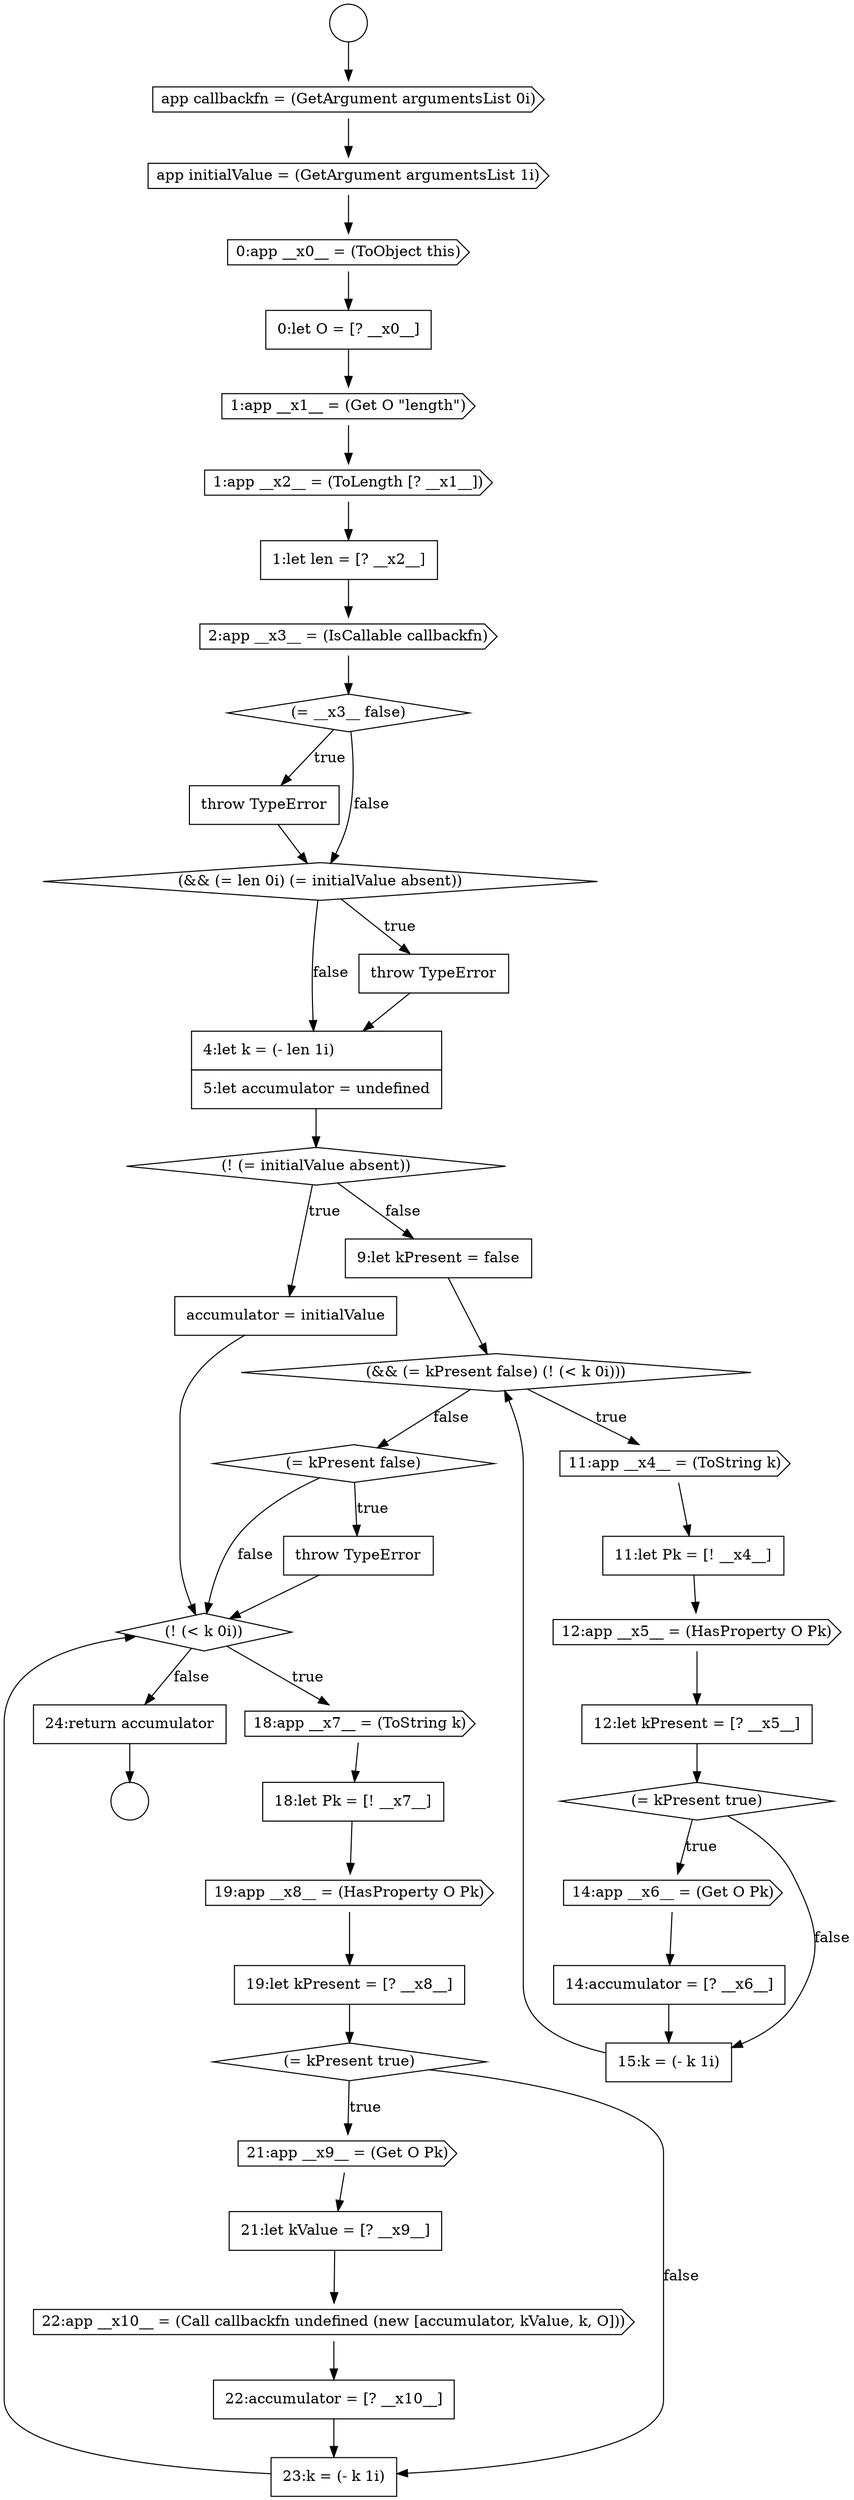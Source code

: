 digraph {
  node15353 [shape=diamond, label=<<font color="black">(! (&lt; k 0i))</font>> color="black" fillcolor="white" style=filled]
  node15338 [shape=none, margin=0, label=<<font color="black">
    <table border="0" cellborder="1" cellspacing="0" cellpadding="10">
      <tr><td align="left">4:let k = (- len 1i)</td></tr>
      <tr><td align="left">5:let accumulator = undefined</td></tr>
    </table>
  </font>> color="black" fillcolor="white" style=filled]
  node15330 [shape=cds, label=<<font color="black">1:app __x1__ = (Get O &quot;length&quot;)</font>> color="black" fillcolor="white" style=filled]
  node15334 [shape=diamond, label=<<font color="black">(= __x3__ false)</font>> color="black" fillcolor="white" style=filled]
  node15329 [shape=none, margin=0, label=<<font color="black">
    <table border="0" cellborder="1" cellspacing="0" cellpadding="10">
      <tr><td align="left">0:let O = [? __x0__]</td></tr>
    </table>
  </font>> color="black" fillcolor="white" style=filled]
  node15352 [shape=none, margin=0, label=<<font color="black">
    <table border="0" cellborder="1" cellspacing="0" cellpadding="10">
      <tr><td align="left">throw TypeError</td></tr>
    </table>
  </font>> color="black" fillcolor="white" style=filled]
  node15355 [shape=none, margin=0, label=<<font color="black">
    <table border="0" cellborder="1" cellspacing="0" cellpadding="10">
      <tr><td align="left">18:let Pk = [! __x7__]</td></tr>
    </table>
  </font>> color="black" fillcolor="white" style=filled]
  node15333 [shape=cds, label=<<font color="black">2:app __x3__ = (IsCallable callbackfn)</font>> color="black" fillcolor="white" style=filled]
  node15332 [shape=none, margin=0, label=<<font color="black">
    <table border="0" cellborder="1" cellspacing="0" cellpadding="10">
      <tr><td align="left">1:let len = [? __x2__]</td></tr>
    </table>
  </font>> color="black" fillcolor="white" style=filled]
  node15347 [shape=diamond, label=<<font color="black">(= kPresent true)</font>> color="black" fillcolor="white" style=filled]
  node15327 [shape=cds, label=<<font color="black">app initialValue = (GetArgument argumentsList 1i)</font>> color="black" fillcolor="white" style=filled]
  node15361 [shape=cds, label=<<font color="black">22:app __x10__ = (Call callbackfn undefined (new [accumulator, kValue, k, O]))</font>> color="black" fillcolor="white" style=filled]
  node15325 [shape=circle label=" " color="black" fillcolor="white" style=filled]
  node15346 [shape=none, margin=0, label=<<font color="black">
    <table border="0" cellborder="1" cellspacing="0" cellpadding="10">
      <tr><td align="left">12:let kPresent = [? __x5__]</td></tr>
    </table>
  </font>> color="black" fillcolor="white" style=filled]
  node15357 [shape=none, margin=0, label=<<font color="black">
    <table border="0" cellborder="1" cellspacing="0" cellpadding="10">
      <tr><td align="left">19:let kPresent = [? __x8__]</td></tr>
    </table>
  </font>> color="black" fillcolor="white" style=filled]
  node15331 [shape=cds, label=<<font color="black">1:app __x2__ = (ToLength [? __x1__])</font>> color="black" fillcolor="white" style=filled]
  node15335 [shape=none, margin=0, label=<<font color="black">
    <table border="0" cellborder="1" cellspacing="0" cellpadding="10">
      <tr><td align="left">throw TypeError</td></tr>
    </table>
  </font>> color="black" fillcolor="white" style=filled]
  node15342 [shape=diamond, label=<<font color="black">(&amp;&amp; (= kPresent false) (! (&lt; k 0i)))</font>> color="black" fillcolor="white" style=filled]
  node15328 [shape=cds, label=<<font color="black">0:app __x0__ = (ToObject this)</font>> color="black" fillcolor="white" style=filled]
  node15350 [shape=none, margin=0, label=<<font color="black">
    <table border="0" cellborder="1" cellspacing="0" cellpadding="10">
      <tr><td align="left">15:k = (- k 1i)</td></tr>
    </table>
  </font>> color="black" fillcolor="white" style=filled]
  node15360 [shape=none, margin=0, label=<<font color="black">
    <table border="0" cellborder="1" cellspacing="0" cellpadding="10">
      <tr><td align="left">21:let kValue = [? __x9__]</td></tr>
    </table>
  </font>> color="black" fillcolor="white" style=filled]
  node15343 [shape=cds, label=<<font color="black">11:app __x4__ = (ToString k)</font>> color="black" fillcolor="white" style=filled]
  node15345 [shape=cds, label=<<font color="black">12:app __x5__ = (HasProperty O Pk)</font>> color="black" fillcolor="white" style=filled]
  node15364 [shape=none, margin=0, label=<<font color="black">
    <table border="0" cellborder="1" cellspacing="0" cellpadding="10">
      <tr><td align="left">24:return accumulator</td></tr>
    </table>
  </font>> color="black" fillcolor="white" style=filled]
  node15339 [shape=diamond, label=<<font color="black">(! (= initialValue absent))</font>> color="black" fillcolor="white" style=filled]
  node15354 [shape=cds, label=<<font color="black">18:app __x7__ = (ToString k)</font>> color="black" fillcolor="white" style=filled]
  node15349 [shape=none, margin=0, label=<<font color="black">
    <table border="0" cellborder="1" cellspacing="0" cellpadding="10">
      <tr><td align="left">14:accumulator = [? __x6__]</td></tr>
    </table>
  </font>> color="black" fillcolor="white" style=filled]
  node15344 [shape=none, margin=0, label=<<font color="black">
    <table border="0" cellborder="1" cellspacing="0" cellpadding="10">
      <tr><td align="left">11:let Pk = [! __x4__]</td></tr>
    </table>
  </font>> color="black" fillcolor="white" style=filled]
  node15363 [shape=none, margin=0, label=<<font color="black">
    <table border="0" cellborder="1" cellspacing="0" cellpadding="10">
      <tr><td align="left">23:k = (- k 1i)</td></tr>
    </table>
  </font>> color="black" fillcolor="white" style=filled]
  node15348 [shape=cds, label=<<font color="black">14:app __x6__ = (Get O Pk)</font>> color="black" fillcolor="white" style=filled]
  node15326 [shape=cds, label=<<font color="black">app callbackfn = (GetArgument argumentsList 0i)</font>> color="black" fillcolor="white" style=filled]
  node15340 [shape=none, margin=0, label=<<font color="black">
    <table border="0" cellborder="1" cellspacing="0" cellpadding="10">
      <tr><td align="left">accumulator = initialValue</td></tr>
    </table>
  </font>> color="black" fillcolor="white" style=filled]
  node15341 [shape=none, margin=0, label=<<font color="black">
    <table border="0" cellborder="1" cellspacing="0" cellpadding="10">
      <tr><td align="left">9:let kPresent = false</td></tr>
    </table>
  </font>> color="black" fillcolor="white" style=filled]
  node15358 [shape=diamond, label=<<font color="black">(= kPresent true)</font>> color="black" fillcolor="white" style=filled]
  node15336 [shape=diamond, label=<<font color="black">(&amp;&amp; (= len 0i) (= initialValue absent))</font>> color="black" fillcolor="white" style=filled]
  node15351 [shape=diamond, label=<<font color="black">(= kPresent false)</font>> color="black" fillcolor="white" style=filled]
  node15362 [shape=none, margin=0, label=<<font color="black">
    <table border="0" cellborder="1" cellspacing="0" cellpadding="10">
      <tr><td align="left">22:accumulator = [? __x10__]</td></tr>
    </table>
  </font>> color="black" fillcolor="white" style=filled]
  node15337 [shape=none, margin=0, label=<<font color="black">
    <table border="0" cellborder="1" cellspacing="0" cellpadding="10">
      <tr><td align="left">throw TypeError</td></tr>
    </table>
  </font>> color="black" fillcolor="white" style=filled]
  node15356 [shape=cds, label=<<font color="black">19:app __x8__ = (HasProperty O Pk)</font>> color="black" fillcolor="white" style=filled]
  node15324 [shape=circle label=" " color="black" fillcolor="white" style=filled]
  node15359 [shape=cds, label=<<font color="black">21:app __x9__ = (Get O Pk)</font>> color="black" fillcolor="white" style=filled]
  node15345 -> node15346 [ color="black"]
  node15334 -> node15335 [label=<<font color="black">true</font>> color="black"]
  node15334 -> node15336 [label=<<font color="black">false</font>> color="black"]
  node15361 -> node15362 [ color="black"]
  node15362 -> node15363 [ color="black"]
  node15355 -> node15356 [ color="black"]
  node15351 -> node15352 [label=<<font color="black">true</font>> color="black"]
  node15351 -> node15353 [label=<<font color="black">false</font>> color="black"]
  node15353 -> node15354 [label=<<font color="black">true</font>> color="black"]
  node15353 -> node15364 [label=<<font color="black">false</font>> color="black"]
  node15327 -> node15328 [ color="black"]
  node15340 -> node15353 [ color="black"]
  node15331 -> node15332 [ color="black"]
  node15336 -> node15337 [label=<<font color="black">true</font>> color="black"]
  node15336 -> node15338 [label=<<font color="black">false</font>> color="black"]
  node15359 -> node15360 [ color="black"]
  node15326 -> node15327 [ color="black"]
  node15338 -> node15339 [ color="black"]
  node15347 -> node15348 [label=<<font color="black">true</font>> color="black"]
  node15347 -> node15350 [label=<<font color="black">false</font>> color="black"]
  node15330 -> node15331 [ color="black"]
  node15348 -> node15349 [ color="black"]
  node15346 -> node15347 [ color="black"]
  node15357 -> node15358 [ color="black"]
  node15352 -> node15353 [ color="black"]
  node15349 -> node15350 [ color="black"]
  node15328 -> node15329 [ color="black"]
  node15341 -> node15342 [ color="black"]
  node15333 -> node15334 [ color="black"]
  node15329 -> node15330 [ color="black"]
  node15344 -> node15345 [ color="black"]
  node15360 -> node15361 [ color="black"]
  node15350 -> node15342 [ color="black"]
  node15342 -> node15343 [label=<<font color="black">true</font>> color="black"]
  node15342 -> node15351 [label=<<font color="black">false</font>> color="black"]
  node15354 -> node15355 [ color="black"]
  node15337 -> node15338 [ color="black"]
  node15343 -> node15344 [ color="black"]
  node15332 -> node15333 [ color="black"]
  node15324 -> node15326 [ color="black"]
  node15356 -> node15357 [ color="black"]
  node15335 -> node15336 [ color="black"]
  node15363 -> node15353 [ color="black"]
  node15364 -> node15325 [ color="black"]
  node15339 -> node15340 [label=<<font color="black">true</font>> color="black"]
  node15339 -> node15341 [label=<<font color="black">false</font>> color="black"]
  node15358 -> node15359 [label=<<font color="black">true</font>> color="black"]
  node15358 -> node15363 [label=<<font color="black">false</font>> color="black"]
}
